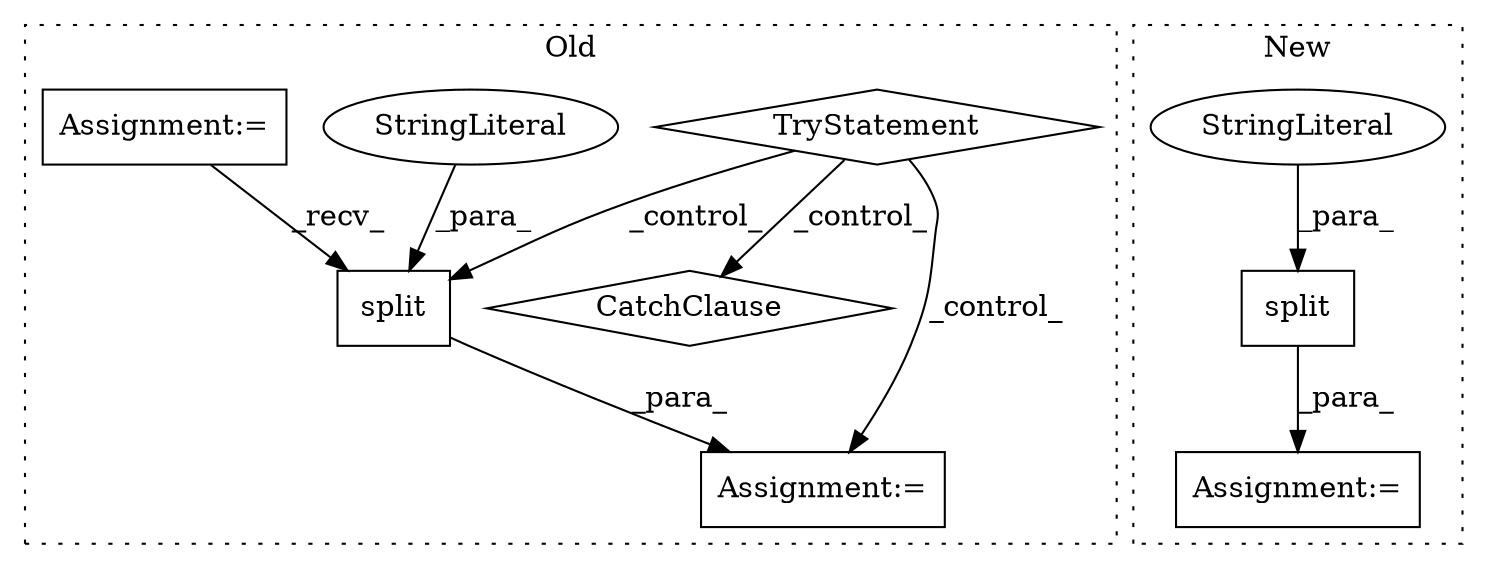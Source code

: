 digraph G {
subgraph cluster0 {
1 [label="TryStatement" a="54" s="5210" l="4" shape="diamond"];
4 [label="CatchClause" a="12" s="5683,5723" l="11,2" shape="diamond"];
6 [label="Assignment:=" a="7" s="5488,5568" l="57,2" shape="box"];
7 [label="split" a="32" s="5429,5438" l="6,1" shape="box"];
8 [label="StringLiteral" a="45" s="5435" l="3" shape="ellipse"];
9 [label="Assignment:=" a="7" s="5092" l="9" shape="box"];
label = "Old";
style="dotted";
}
subgraph cluster1 {
2 [label="split" a="32" s="4950,4959" l="6,1" shape="box"];
3 [label="Assignment:=" a="7" s="4966,5038" l="53,2" shape="box"];
5 [label="StringLiteral" a="45" s="4956" l="3" shape="ellipse"];
label = "New";
style="dotted";
}
1 -> 6 [label="_control_"];
1 -> 4 [label="_control_"];
1 -> 7 [label="_control_"];
2 -> 3 [label="_para_"];
5 -> 2 [label="_para_"];
7 -> 6 [label="_para_"];
8 -> 7 [label="_para_"];
9 -> 7 [label="_recv_"];
}